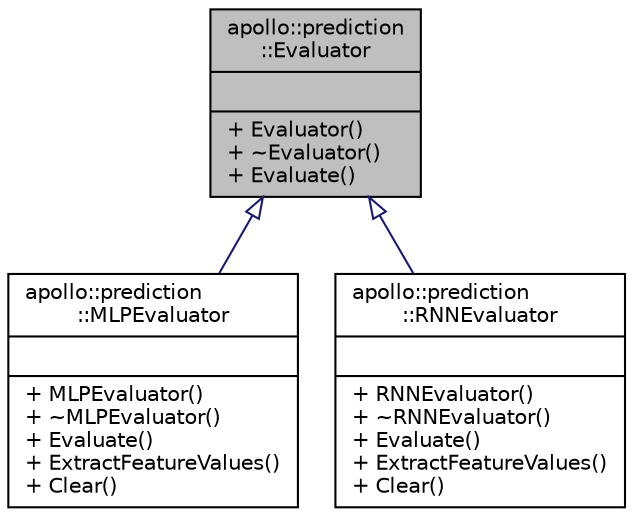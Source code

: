 digraph "apollo::prediction::Evaluator"
{
  edge [fontname="Helvetica",fontsize="10",labelfontname="Helvetica",labelfontsize="10"];
  node [fontname="Helvetica",fontsize="10",shape=record];
  Node1 [label="{apollo::prediction\l::Evaluator\n||+ Evaluator()\l+ ~Evaluator()\l+ Evaluate()\l}",height=0.2,width=0.4,color="black", fillcolor="grey75", style="filled" fontcolor="black"];
  Node1 -> Node2 [dir="back",color="midnightblue",fontsize="10",style="solid",arrowtail="onormal",fontname="Helvetica"];
  Node2 [label="{apollo::prediction\l::MLPEvaluator\n||+ MLPEvaluator()\l+ ~MLPEvaluator()\l+ Evaluate()\l+ ExtractFeatureValues()\l+ Clear()\l}",height=0.2,width=0.4,color="black", fillcolor="white", style="filled",URL="$classapollo_1_1prediction_1_1MLPEvaluator.html"];
  Node1 -> Node3 [dir="back",color="midnightblue",fontsize="10",style="solid",arrowtail="onormal",fontname="Helvetica"];
  Node3 [label="{apollo::prediction\l::RNNEvaluator\n||+ RNNEvaluator()\l+ ~RNNEvaluator()\l+ Evaluate()\l+ ExtractFeatureValues()\l+ Clear()\l}",height=0.2,width=0.4,color="black", fillcolor="white", style="filled",URL="$classapollo_1_1prediction_1_1RNNEvaluator.html"];
}
